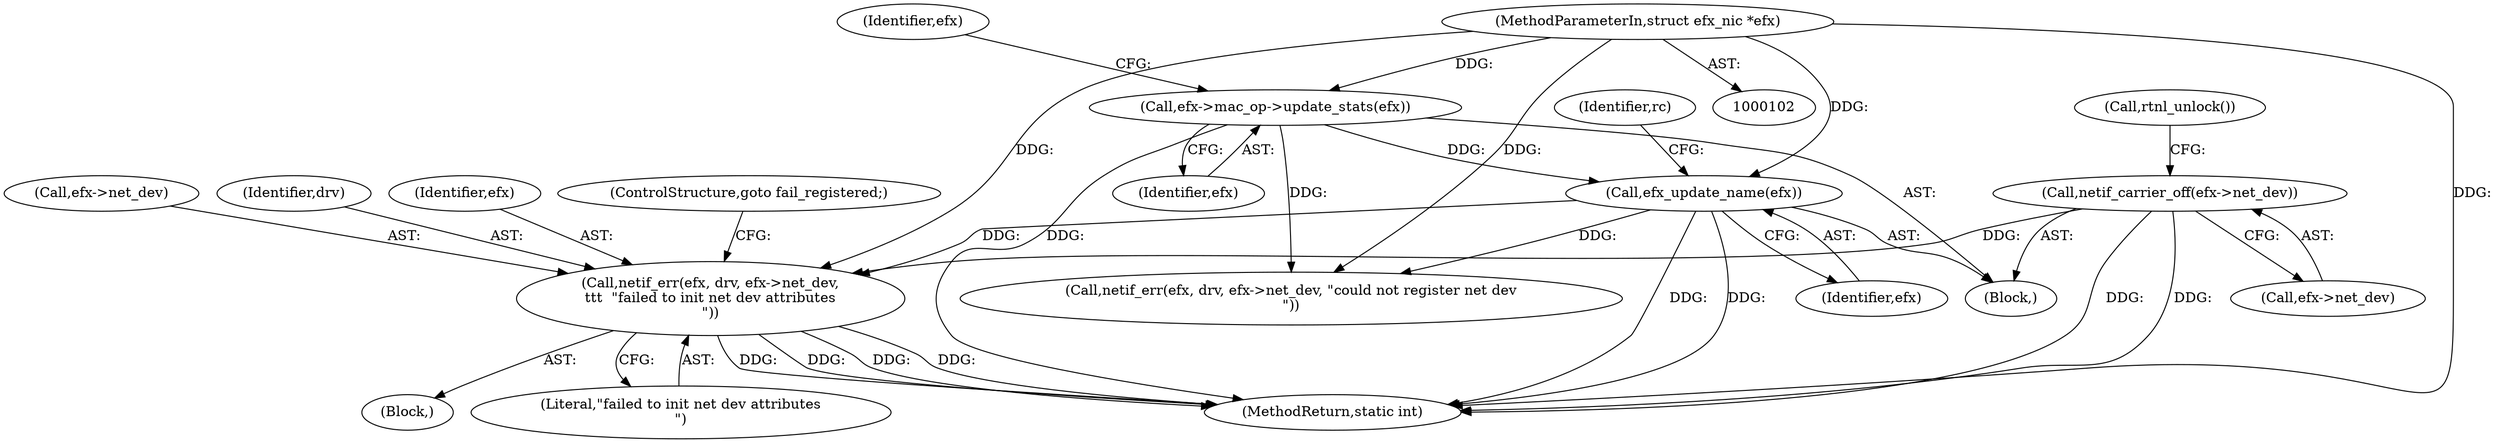digraph "0_linux_68cb695ccecf949d48949e72f8ce591fdaaa325c_0@pointer" {
"1000201" [label="(Call,netif_err(efx, drv, efx->net_dev,\n\t\t\t  \"failed to init net dev attributes\n\"))"];
"1000169" [label="(Call,efx_update_name(efx))"];
"1000144" [label="(Call,efx->mac_op->update_stats(efx))"];
"1000103" [label="(MethodParameterIn,struct efx_nic *efx)"];
"1000182" [label="(Call,netif_carrier_off(efx->net_dev))"];
"1000204" [label="(Call,efx->net_dev)"];
"1000227" [label="(MethodReturn,static int)"];
"1000170" [label="(Identifier,efx)"];
"1000104" [label="(Block,)"];
"1000149" [label="(Identifier,efx)"];
"1000183" [label="(Call,efx->net_dev)"];
"1000203" [label="(Identifier,drv)"];
"1000201" [label="(Call,netif_err(efx, drv, efx->net_dev,\n\t\t\t  \"failed to init net dev attributes\n\"))"];
"1000202" [label="(Identifier,efx)"];
"1000213" [label="(Call,netif_err(efx, drv, efx->net_dev, \"could not register net dev\n\"))"];
"1000182" [label="(Call,netif_carrier_off(efx->net_dev))"];
"1000144" [label="(Call,efx->mac_op->update_stats(efx))"];
"1000145" [label="(Identifier,efx)"];
"1000200" [label="(Block,)"];
"1000207" [label="(Literal,\"failed to init net dev attributes\n\")"];
"1000103" [label="(MethodParameterIn,struct efx_nic *efx)"];
"1000169" [label="(Call,efx_update_name(efx))"];
"1000208" [label="(ControlStructure,goto fail_registered;)"];
"1000186" [label="(Call,rtnl_unlock())"];
"1000172" [label="(Identifier,rc)"];
"1000201" -> "1000200"  [label="AST: "];
"1000201" -> "1000207"  [label="CFG: "];
"1000202" -> "1000201"  [label="AST: "];
"1000203" -> "1000201"  [label="AST: "];
"1000204" -> "1000201"  [label="AST: "];
"1000207" -> "1000201"  [label="AST: "];
"1000208" -> "1000201"  [label="CFG: "];
"1000201" -> "1000227"  [label="DDG: "];
"1000201" -> "1000227"  [label="DDG: "];
"1000201" -> "1000227"  [label="DDG: "];
"1000201" -> "1000227"  [label="DDG: "];
"1000169" -> "1000201"  [label="DDG: "];
"1000103" -> "1000201"  [label="DDG: "];
"1000182" -> "1000201"  [label="DDG: "];
"1000169" -> "1000104"  [label="AST: "];
"1000169" -> "1000170"  [label="CFG: "];
"1000170" -> "1000169"  [label="AST: "];
"1000172" -> "1000169"  [label="CFG: "];
"1000169" -> "1000227"  [label="DDG: "];
"1000169" -> "1000227"  [label="DDG: "];
"1000144" -> "1000169"  [label="DDG: "];
"1000103" -> "1000169"  [label="DDG: "];
"1000169" -> "1000213"  [label="DDG: "];
"1000144" -> "1000104"  [label="AST: "];
"1000144" -> "1000145"  [label="CFG: "];
"1000145" -> "1000144"  [label="AST: "];
"1000149" -> "1000144"  [label="CFG: "];
"1000144" -> "1000227"  [label="DDG: "];
"1000103" -> "1000144"  [label="DDG: "];
"1000144" -> "1000213"  [label="DDG: "];
"1000103" -> "1000102"  [label="AST: "];
"1000103" -> "1000227"  [label="DDG: "];
"1000103" -> "1000213"  [label="DDG: "];
"1000182" -> "1000104"  [label="AST: "];
"1000182" -> "1000183"  [label="CFG: "];
"1000183" -> "1000182"  [label="AST: "];
"1000186" -> "1000182"  [label="CFG: "];
"1000182" -> "1000227"  [label="DDG: "];
"1000182" -> "1000227"  [label="DDG: "];
}
